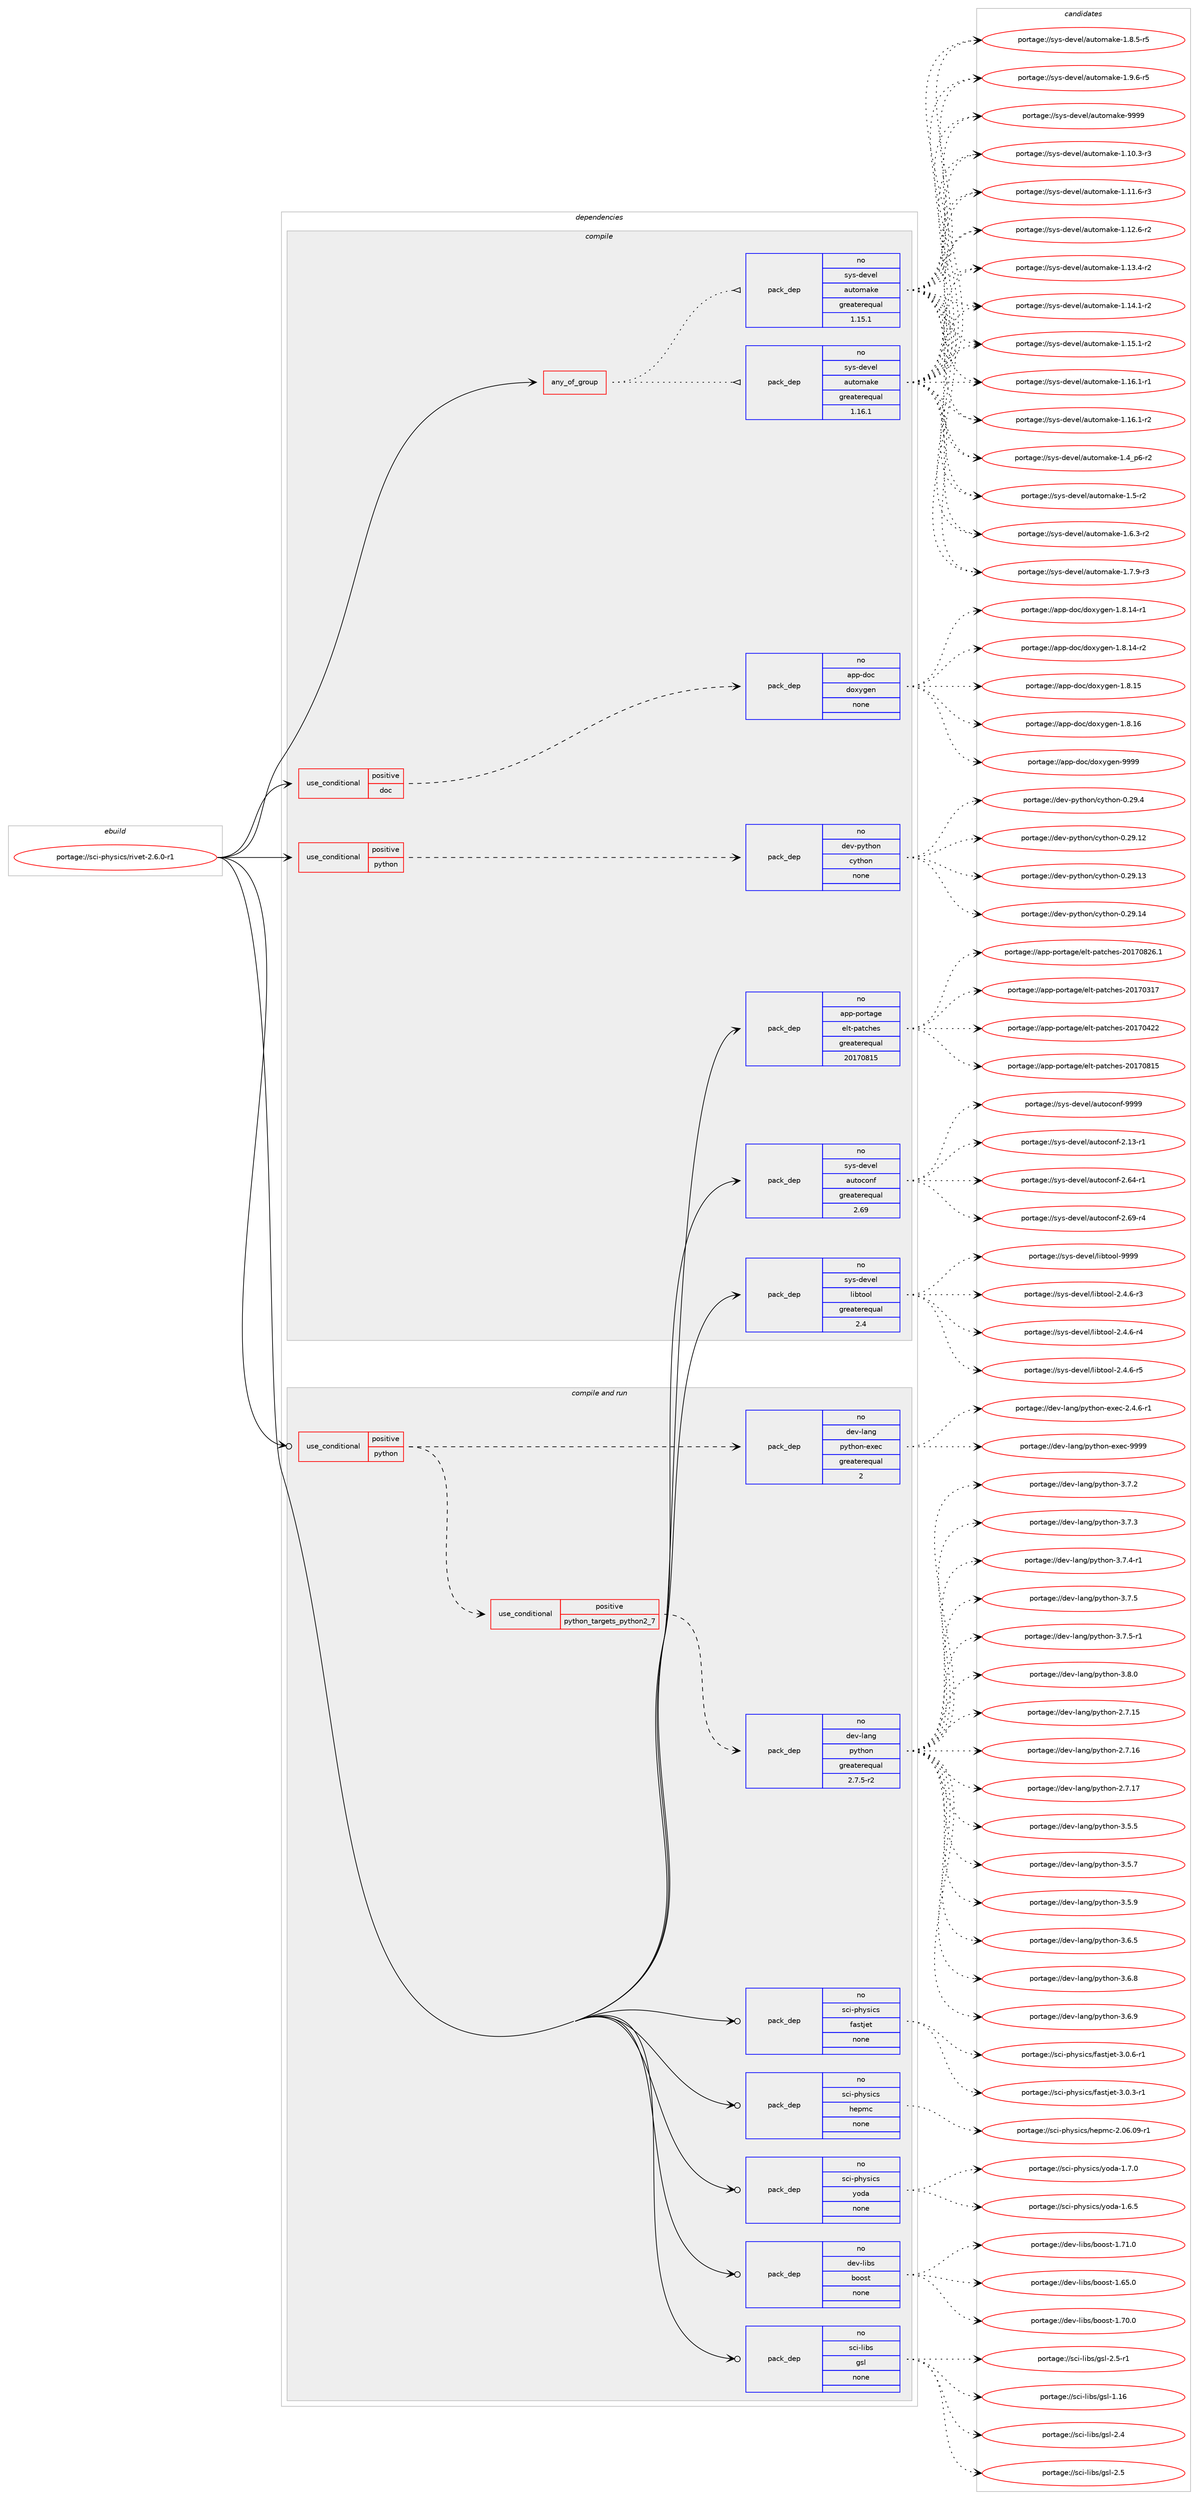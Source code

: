 digraph prolog {

# *************
# Graph options
# *************

newrank=true;
concentrate=true;
compound=true;
graph [rankdir=LR,fontname=Helvetica,fontsize=10,ranksep=1.5];#, ranksep=2.5, nodesep=0.2];
edge  [arrowhead=vee];
node  [fontname=Helvetica,fontsize=10];

# **********
# The ebuild
# **********

subgraph cluster_leftcol {
color=gray;
rank=same;
label=<<i>ebuild</i>>;
id [label="portage://sci-physics/rivet-2.6.0-r1", color=red, width=4, href="../sci-physics/rivet-2.6.0-r1.svg"];
}

# ****************
# The dependencies
# ****************

subgraph cluster_midcol {
color=gray;
label=<<i>dependencies</i>>;
subgraph cluster_compile {
fillcolor="#eeeeee";
style=filled;
label=<<i>compile</i>>;
subgraph any6548 {
dependency397122 [label=<<TABLE BORDER="0" CELLBORDER="1" CELLSPACING="0" CELLPADDING="4"><TR><TD CELLPADDING="10">any_of_group</TD></TR></TABLE>>, shape=none, color=red];subgraph pack292123 {
dependency397123 [label=<<TABLE BORDER="0" CELLBORDER="1" CELLSPACING="0" CELLPADDING="4" WIDTH="220"><TR><TD ROWSPAN="6" CELLPADDING="30">pack_dep</TD></TR><TR><TD WIDTH="110">no</TD></TR><TR><TD>sys-devel</TD></TR><TR><TD>automake</TD></TR><TR><TD>greaterequal</TD></TR><TR><TD>1.16.1</TD></TR></TABLE>>, shape=none, color=blue];
}
dependency397122:e -> dependency397123:w [weight=20,style="dotted",arrowhead="oinv"];
subgraph pack292124 {
dependency397124 [label=<<TABLE BORDER="0" CELLBORDER="1" CELLSPACING="0" CELLPADDING="4" WIDTH="220"><TR><TD ROWSPAN="6" CELLPADDING="30">pack_dep</TD></TR><TR><TD WIDTH="110">no</TD></TR><TR><TD>sys-devel</TD></TR><TR><TD>automake</TD></TR><TR><TD>greaterequal</TD></TR><TR><TD>1.15.1</TD></TR></TABLE>>, shape=none, color=blue];
}
dependency397122:e -> dependency397124:w [weight=20,style="dotted",arrowhead="oinv"];
}
id:e -> dependency397122:w [weight=20,style="solid",arrowhead="vee"];
subgraph cond98244 {
dependency397125 [label=<<TABLE BORDER="0" CELLBORDER="1" CELLSPACING="0" CELLPADDING="4"><TR><TD ROWSPAN="3" CELLPADDING="10">use_conditional</TD></TR><TR><TD>positive</TD></TR><TR><TD>doc</TD></TR></TABLE>>, shape=none, color=red];
subgraph pack292125 {
dependency397126 [label=<<TABLE BORDER="0" CELLBORDER="1" CELLSPACING="0" CELLPADDING="4" WIDTH="220"><TR><TD ROWSPAN="6" CELLPADDING="30">pack_dep</TD></TR><TR><TD WIDTH="110">no</TD></TR><TR><TD>app-doc</TD></TR><TR><TD>doxygen</TD></TR><TR><TD>none</TD></TR><TR><TD></TD></TR></TABLE>>, shape=none, color=blue];
}
dependency397125:e -> dependency397126:w [weight=20,style="dashed",arrowhead="vee"];
}
id:e -> dependency397125:w [weight=20,style="solid",arrowhead="vee"];
subgraph cond98245 {
dependency397127 [label=<<TABLE BORDER="0" CELLBORDER="1" CELLSPACING="0" CELLPADDING="4"><TR><TD ROWSPAN="3" CELLPADDING="10">use_conditional</TD></TR><TR><TD>positive</TD></TR><TR><TD>python</TD></TR></TABLE>>, shape=none, color=red];
subgraph pack292126 {
dependency397128 [label=<<TABLE BORDER="0" CELLBORDER="1" CELLSPACING="0" CELLPADDING="4" WIDTH="220"><TR><TD ROWSPAN="6" CELLPADDING="30">pack_dep</TD></TR><TR><TD WIDTH="110">no</TD></TR><TR><TD>dev-python</TD></TR><TR><TD>cython</TD></TR><TR><TD>none</TD></TR><TR><TD></TD></TR></TABLE>>, shape=none, color=blue];
}
dependency397127:e -> dependency397128:w [weight=20,style="dashed",arrowhead="vee"];
}
id:e -> dependency397127:w [weight=20,style="solid",arrowhead="vee"];
subgraph pack292127 {
dependency397129 [label=<<TABLE BORDER="0" CELLBORDER="1" CELLSPACING="0" CELLPADDING="4" WIDTH="220"><TR><TD ROWSPAN="6" CELLPADDING="30">pack_dep</TD></TR><TR><TD WIDTH="110">no</TD></TR><TR><TD>app-portage</TD></TR><TR><TD>elt-patches</TD></TR><TR><TD>greaterequal</TD></TR><TR><TD>20170815</TD></TR></TABLE>>, shape=none, color=blue];
}
id:e -> dependency397129:w [weight=20,style="solid",arrowhead="vee"];
subgraph pack292128 {
dependency397130 [label=<<TABLE BORDER="0" CELLBORDER="1" CELLSPACING="0" CELLPADDING="4" WIDTH="220"><TR><TD ROWSPAN="6" CELLPADDING="30">pack_dep</TD></TR><TR><TD WIDTH="110">no</TD></TR><TR><TD>sys-devel</TD></TR><TR><TD>autoconf</TD></TR><TR><TD>greaterequal</TD></TR><TR><TD>2.69</TD></TR></TABLE>>, shape=none, color=blue];
}
id:e -> dependency397130:w [weight=20,style="solid",arrowhead="vee"];
subgraph pack292129 {
dependency397131 [label=<<TABLE BORDER="0" CELLBORDER="1" CELLSPACING="0" CELLPADDING="4" WIDTH="220"><TR><TD ROWSPAN="6" CELLPADDING="30">pack_dep</TD></TR><TR><TD WIDTH="110">no</TD></TR><TR><TD>sys-devel</TD></TR><TR><TD>libtool</TD></TR><TR><TD>greaterequal</TD></TR><TR><TD>2.4</TD></TR></TABLE>>, shape=none, color=blue];
}
id:e -> dependency397131:w [weight=20,style="solid",arrowhead="vee"];
}
subgraph cluster_compileandrun {
fillcolor="#eeeeee";
style=filled;
label=<<i>compile and run</i>>;
subgraph cond98246 {
dependency397132 [label=<<TABLE BORDER="0" CELLBORDER="1" CELLSPACING="0" CELLPADDING="4"><TR><TD ROWSPAN="3" CELLPADDING="10">use_conditional</TD></TR><TR><TD>positive</TD></TR><TR><TD>python</TD></TR></TABLE>>, shape=none, color=red];
subgraph cond98247 {
dependency397133 [label=<<TABLE BORDER="0" CELLBORDER="1" CELLSPACING="0" CELLPADDING="4"><TR><TD ROWSPAN="3" CELLPADDING="10">use_conditional</TD></TR><TR><TD>positive</TD></TR><TR><TD>python_targets_python2_7</TD></TR></TABLE>>, shape=none, color=red];
subgraph pack292130 {
dependency397134 [label=<<TABLE BORDER="0" CELLBORDER="1" CELLSPACING="0" CELLPADDING="4" WIDTH="220"><TR><TD ROWSPAN="6" CELLPADDING="30">pack_dep</TD></TR><TR><TD WIDTH="110">no</TD></TR><TR><TD>dev-lang</TD></TR><TR><TD>python</TD></TR><TR><TD>greaterequal</TD></TR><TR><TD>2.7.5-r2</TD></TR></TABLE>>, shape=none, color=blue];
}
dependency397133:e -> dependency397134:w [weight=20,style="dashed",arrowhead="vee"];
}
dependency397132:e -> dependency397133:w [weight=20,style="dashed",arrowhead="vee"];
subgraph pack292131 {
dependency397135 [label=<<TABLE BORDER="0" CELLBORDER="1" CELLSPACING="0" CELLPADDING="4" WIDTH="220"><TR><TD ROWSPAN="6" CELLPADDING="30">pack_dep</TD></TR><TR><TD WIDTH="110">no</TD></TR><TR><TD>dev-lang</TD></TR><TR><TD>python-exec</TD></TR><TR><TD>greaterequal</TD></TR><TR><TD>2</TD></TR></TABLE>>, shape=none, color=blue];
}
dependency397132:e -> dependency397135:w [weight=20,style="dashed",arrowhead="vee"];
}
id:e -> dependency397132:w [weight=20,style="solid",arrowhead="odotvee"];
subgraph pack292132 {
dependency397136 [label=<<TABLE BORDER="0" CELLBORDER="1" CELLSPACING="0" CELLPADDING="4" WIDTH="220"><TR><TD ROWSPAN="6" CELLPADDING="30">pack_dep</TD></TR><TR><TD WIDTH="110">no</TD></TR><TR><TD>dev-libs</TD></TR><TR><TD>boost</TD></TR><TR><TD>none</TD></TR><TR><TD></TD></TR></TABLE>>, shape=none, color=blue];
}
id:e -> dependency397136:w [weight=20,style="solid",arrowhead="odotvee"];
subgraph pack292133 {
dependency397137 [label=<<TABLE BORDER="0" CELLBORDER="1" CELLSPACING="0" CELLPADDING="4" WIDTH="220"><TR><TD ROWSPAN="6" CELLPADDING="30">pack_dep</TD></TR><TR><TD WIDTH="110">no</TD></TR><TR><TD>sci-libs</TD></TR><TR><TD>gsl</TD></TR><TR><TD>none</TD></TR><TR><TD></TD></TR></TABLE>>, shape=none, color=blue];
}
id:e -> dependency397137:w [weight=20,style="solid",arrowhead="odotvee"];
subgraph pack292134 {
dependency397138 [label=<<TABLE BORDER="0" CELLBORDER="1" CELLSPACING="0" CELLPADDING="4" WIDTH="220"><TR><TD ROWSPAN="6" CELLPADDING="30">pack_dep</TD></TR><TR><TD WIDTH="110">no</TD></TR><TR><TD>sci-physics</TD></TR><TR><TD>fastjet</TD></TR><TR><TD>none</TD></TR><TR><TD></TD></TR></TABLE>>, shape=none, color=blue];
}
id:e -> dependency397138:w [weight=20,style="solid",arrowhead="odotvee"];
subgraph pack292135 {
dependency397139 [label=<<TABLE BORDER="0" CELLBORDER="1" CELLSPACING="0" CELLPADDING="4" WIDTH="220"><TR><TD ROWSPAN="6" CELLPADDING="30">pack_dep</TD></TR><TR><TD WIDTH="110">no</TD></TR><TR><TD>sci-physics</TD></TR><TR><TD>hepmc</TD></TR><TR><TD>none</TD></TR><TR><TD></TD></TR></TABLE>>, shape=none, color=blue];
}
id:e -> dependency397139:w [weight=20,style="solid",arrowhead="odotvee"];
subgraph pack292136 {
dependency397140 [label=<<TABLE BORDER="0" CELLBORDER="1" CELLSPACING="0" CELLPADDING="4" WIDTH="220"><TR><TD ROWSPAN="6" CELLPADDING="30">pack_dep</TD></TR><TR><TD WIDTH="110">no</TD></TR><TR><TD>sci-physics</TD></TR><TR><TD>yoda</TD></TR><TR><TD>none</TD></TR><TR><TD></TD></TR></TABLE>>, shape=none, color=blue];
}
id:e -> dependency397140:w [weight=20,style="solid",arrowhead="odotvee"];
}
subgraph cluster_run {
fillcolor="#eeeeee";
style=filled;
label=<<i>run</i>>;
}
}

# **************
# The candidates
# **************

subgraph cluster_choices {
rank=same;
color=gray;
label=<<i>candidates</i>>;

subgraph choice292123 {
color=black;
nodesep=1;
choiceportage11512111545100101118101108479711711611110997107101454946494846514511451 [label="portage://sys-devel/automake-1.10.3-r3", color=red, width=4,href="../sys-devel/automake-1.10.3-r3.svg"];
choiceportage11512111545100101118101108479711711611110997107101454946494946544511451 [label="portage://sys-devel/automake-1.11.6-r3", color=red, width=4,href="../sys-devel/automake-1.11.6-r3.svg"];
choiceportage11512111545100101118101108479711711611110997107101454946495046544511450 [label="portage://sys-devel/automake-1.12.6-r2", color=red, width=4,href="../sys-devel/automake-1.12.6-r2.svg"];
choiceportage11512111545100101118101108479711711611110997107101454946495146524511450 [label="portage://sys-devel/automake-1.13.4-r2", color=red, width=4,href="../sys-devel/automake-1.13.4-r2.svg"];
choiceportage11512111545100101118101108479711711611110997107101454946495246494511450 [label="portage://sys-devel/automake-1.14.1-r2", color=red, width=4,href="../sys-devel/automake-1.14.1-r2.svg"];
choiceportage11512111545100101118101108479711711611110997107101454946495346494511450 [label="portage://sys-devel/automake-1.15.1-r2", color=red, width=4,href="../sys-devel/automake-1.15.1-r2.svg"];
choiceportage11512111545100101118101108479711711611110997107101454946495446494511449 [label="portage://sys-devel/automake-1.16.1-r1", color=red, width=4,href="../sys-devel/automake-1.16.1-r1.svg"];
choiceportage11512111545100101118101108479711711611110997107101454946495446494511450 [label="portage://sys-devel/automake-1.16.1-r2", color=red, width=4,href="../sys-devel/automake-1.16.1-r2.svg"];
choiceportage115121115451001011181011084797117116111109971071014549465295112544511450 [label="portage://sys-devel/automake-1.4_p6-r2", color=red, width=4,href="../sys-devel/automake-1.4_p6-r2.svg"];
choiceportage11512111545100101118101108479711711611110997107101454946534511450 [label="portage://sys-devel/automake-1.5-r2", color=red, width=4,href="../sys-devel/automake-1.5-r2.svg"];
choiceportage115121115451001011181011084797117116111109971071014549465446514511450 [label="portage://sys-devel/automake-1.6.3-r2", color=red, width=4,href="../sys-devel/automake-1.6.3-r2.svg"];
choiceportage115121115451001011181011084797117116111109971071014549465546574511451 [label="portage://sys-devel/automake-1.7.9-r3", color=red, width=4,href="../sys-devel/automake-1.7.9-r3.svg"];
choiceportage115121115451001011181011084797117116111109971071014549465646534511453 [label="portage://sys-devel/automake-1.8.5-r5", color=red, width=4,href="../sys-devel/automake-1.8.5-r5.svg"];
choiceportage115121115451001011181011084797117116111109971071014549465746544511453 [label="portage://sys-devel/automake-1.9.6-r5", color=red, width=4,href="../sys-devel/automake-1.9.6-r5.svg"];
choiceportage115121115451001011181011084797117116111109971071014557575757 [label="portage://sys-devel/automake-9999", color=red, width=4,href="../sys-devel/automake-9999.svg"];
dependency397123:e -> choiceportage11512111545100101118101108479711711611110997107101454946494846514511451:w [style=dotted,weight="100"];
dependency397123:e -> choiceportage11512111545100101118101108479711711611110997107101454946494946544511451:w [style=dotted,weight="100"];
dependency397123:e -> choiceportage11512111545100101118101108479711711611110997107101454946495046544511450:w [style=dotted,weight="100"];
dependency397123:e -> choiceportage11512111545100101118101108479711711611110997107101454946495146524511450:w [style=dotted,weight="100"];
dependency397123:e -> choiceportage11512111545100101118101108479711711611110997107101454946495246494511450:w [style=dotted,weight="100"];
dependency397123:e -> choiceportage11512111545100101118101108479711711611110997107101454946495346494511450:w [style=dotted,weight="100"];
dependency397123:e -> choiceportage11512111545100101118101108479711711611110997107101454946495446494511449:w [style=dotted,weight="100"];
dependency397123:e -> choiceportage11512111545100101118101108479711711611110997107101454946495446494511450:w [style=dotted,weight="100"];
dependency397123:e -> choiceportage115121115451001011181011084797117116111109971071014549465295112544511450:w [style=dotted,weight="100"];
dependency397123:e -> choiceportage11512111545100101118101108479711711611110997107101454946534511450:w [style=dotted,weight="100"];
dependency397123:e -> choiceportage115121115451001011181011084797117116111109971071014549465446514511450:w [style=dotted,weight="100"];
dependency397123:e -> choiceportage115121115451001011181011084797117116111109971071014549465546574511451:w [style=dotted,weight="100"];
dependency397123:e -> choiceportage115121115451001011181011084797117116111109971071014549465646534511453:w [style=dotted,weight="100"];
dependency397123:e -> choiceportage115121115451001011181011084797117116111109971071014549465746544511453:w [style=dotted,weight="100"];
dependency397123:e -> choiceportage115121115451001011181011084797117116111109971071014557575757:w [style=dotted,weight="100"];
}
subgraph choice292124 {
color=black;
nodesep=1;
choiceportage11512111545100101118101108479711711611110997107101454946494846514511451 [label="portage://sys-devel/automake-1.10.3-r3", color=red, width=4,href="../sys-devel/automake-1.10.3-r3.svg"];
choiceportage11512111545100101118101108479711711611110997107101454946494946544511451 [label="portage://sys-devel/automake-1.11.6-r3", color=red, width=4,href="../sys-devel/automake-1.11.6-r3.svg"];
choiceportage11512111545100101118101108479711711611110997107101454946495046544511450 [label="portage://sys-devel/automake-1.12.6-r2", color=red, width=4,href="../sys-devel/automake-1.12.6-r2.svg"];
choiceportage11512111545100101118101108479711711611110997107101454946495146524511450 [label="portage://sys-devel/automake-1.13.4-r2", color=red, width=4,href="../sys-devel/automake-1.13.4-r2.svg"];
choiceportage11512111545100101118101108479711711611110997107101454946495246494511450 [label="portage://sys-devel/automake-1.14.1-r2", color=red, width=4,href="../sys-devel/automake-1.14.1-r2.svg"];
choiceportage11512111545100101118101108479711711611110997107101454946495346494511450 [label="portage://sys-devel/automake-1.15.1-r2", color=red, width=4,href="../sys-devel/automake-1.15.1-r2.svg"];
choiceportage11512111545100101118101108479711711611110997107101454946495446494511449 [label="portage://sys-devel/automake-1.16.1-r1", color=red, width=4,href="../sys-devel/automake-1.16.1-r1.svg"];
choiceportage11512111545100101118101108479711711611110997107101454946495446494511450 [label="portage://sys-devel/automake-1.16.1-r2", color=red, width=4,href="../sys-devel/automake-1.16.1-r2.svg"];
choiceportage115121115451001011181011084797117116111109971071014549465295112544511450 [label="portage://sys-devel/automake-1.4_p6-r2", color=red, width=4,href="../sys-devel/automake-1.4_p6-r2.svg"];
choiceportage11512111545100101118101108479711711611110997107101454946534511450 [label="portage://sys-devel/automake-1.5-r2", color=red, width=4,href="../sys-devel/automake-1.5-r2.svg"];
choiceportage115121115451001011181011084797117116111109971071014549465446514511450 [label="portage://sys-devel/automake-1.6.3-r2", color=red, width=4,href="../sys-devel/automake-1.6.3-r2.svg"];
choiceportage115121115451001011181011084797117116111109971071014549465546574511451 [label="portage://sys-devel/automake-1.7.9-r3", color=red, width=4,href="../sys-devel/automake-1.7.9-r3.svg"];
choiceportage115121115451001011181011084797117116111109971071014549465646534511453 [label="portage://sys-devel/automake-1.8.5-r5", color=red, width=4,href="../sys-devel/automake-1.8.5-r5.svg"];
choiceportage115121115451001011181011084797117116111109971071014549465746544511453 [label="portage://sys-devel/automake-1.9.6-r5", color=red, width=4,href="../sys-devel/automake-1.9.6-r5.svg"];
choiceportage115121115451001011181011084797117116111109971071014557575757 [label="portage://sys-devel/automake-9999", color=red, width=4,href="../sys-devel/automake-9999.svg"];
dependency397124:e -> choiceportage11512111545100101118101108479711711611110997107101454946494846514511451:w [style=dotted,weight="100"];
dependency397124:e -> choiceportage11512111545100101118101108479711711611110997107101454946494946544511451:w [style=dotted,weight="100"];
dependency397124:e -> choiceportage11512111545100101118101108479711711611110997107101454946495046544511450:w [style=dotted,weight="100"];
dependency397124:e -> choiceportage11512111545100101118101108479711711611110997107101454946495146524511450:w [style=dotted,weight="100"];
dependency397124:e -> choiceportage11512111545100101118101108479711711611110997107101454946495246494511450:w [style=dotted,weight="100"];
dependency397124:e -> choiceportage11512111545100101118101108479711711611110997107101454946495346494511450:w [style=dotted,weight="100"];
dependency397124:e -> choiceportage11512111545100101118101108479711711611110997107101454946495446494511449:w [style=dotted,weight="100"];
dependency397124:e -> choiceportage11512111545100101118101108479711711611110997107101454946495446494511450:w [style=dotted,weight="100"];
dependency397124:e -> choiceportage115121115451001011181011084797117116111109971071014549465295112544511450:w [style=dotted,weight="100"];
dependency397124:e -> choiceportage11512111545100101118101108479711711611110997107101454946534511450:w [style=dotted,weight="100"];
dependency397124:e -> choiceportage115121115451001011181011084797117116111109971071014549465446514511450:w [style=dotted,weight="100"];
dependency397124:e -> choiceportage115121115451001011181011084797117116111109971071014549465546574511451:w [style=dotted,weight="100"];
dependency397124:e -> choiceportage115121115451001011181011084797117116111109971071014549465646534511453:w [style=dotted,weight="100"];
dependency397124:e -> choiceportage115121115451001011181011084797117116111109971071014549465746544511453:w [style=dotted,weight="100"];
dependency397124:e -> choiceportage115121115451001011181011084797117116111109971071014557575757:w [style=dotted,weight="100"];
}
subgraph choice292125 {
color=black;
nodesep=1;
choiceportage97112112451001119947100111120121103101110454946564649524511449 [label="portage://app-doc/doxygen-1.8.14-r1", color=red, width=4,href="../app-doc/doxygen-1.8.14-r1.svg"];
choiceportage97112112451001119947100111120121103101110454946564649524511450 [label="portage://app-doc/doxygen-1.8.14-r2", color=red, width=4,href="../app-doc/doxygen-1.8.14-r2.svg"];
choiceportage9711211245100111994710011112012110310111045494656464953 [label="portage://app-doc/doxygen-1.8.15", color=red, width=4,href="../app-doc/doxygen-1.8.15.svg"];
choiceportage9711211245100111994710011112012110310111045494656464954 [label="portage://app-doc/doxygen-1.8.16", color=red, width=4,href="../app-doc/doxygen-1.8.16.svg"];
choiceportage971121124510011199471001111201211031011104557575757 [label="portage://app-doc/doxygen-9999", color=red, width=4,href="../app-doc/doxygen-9999.svg"];
dependency397126:e -> choiceportage97112112451001119947100111120121103101110454946564649524511449:w [style=dotted,weight="100"];
dependency397126:e -> choiceportage97112112451001119947100111120121103101110454946564649524511450:w [style=dotted,weight="100"];
dependency397126:e -> choiceportage9711211245100111994710011112012110310111045494656464953:w [style=dotted,weight="100"];
dependency397126:e -> choiceportage9711211245100111994710011112012110310111045494656464954:w [style=dotted,weight="100"];
dependency397126:e -> choiceportage971121124510011199471001111201211031011104557575757:w [style=dotted,weight="100"];
}
subgraph choice292126 {
color=black;
nodesep=1;
choiceportage1001011184511212111610411111047991211161041111104548465057464950 [label="portage://dev-python/cython-0.29.12", color=red, width=4,href="../dev-python/cython-0.29.12.svg"];
choiceportage1001011184511212111610411111047991211161041111104548465057464951 [label="portage://dev-python/cython-0.29.13", color=red, width=4,href="../dev-python/cython-0.29.13.svg"];
choiceportage1001011184511212111610411111047991211161041111104548465057464952 [label="portage://dev-python/cython-0.29.14", color=red, width=4,href="../dev-python/cython-0.29.14.svg"];
choiceportage10010111845112121116104111110479912111610411111045484650574652 [label="portage://dev-python/cython-0.29.4", color=red, width=4,href="../dev-python/cython-0.29.4.svg"];
dependency397128:e -> choiceportage1001011184511212111610411111047991211161041111104548465057464950:w [style=dotted,weight="100"];
dependency397128:e -> choiceportage1001011184511212111610411111047991211161041111104548465057464951:w [style=dotted,weight="100"];
dependency397128:e -> choiceportage1001011184511212111610411111047991211161041111104548465057464952:w [style=dotted,weight="100"];
dependency397128:e -> choiceportage10010111845112121116104111110479912111610411111045484650574652:w [style=dotted,weight="100"];
}
subgraph choice292127 {
color=black;
nodesep=1;
choiceportage97112112451121111141169710310147101108116451129711699104101115455048495548514955 [label="portage://app-portage/elt-patches-20170317", color=red, width=4,href="../app-portage/elt-patches-20170317.svg"];
choiceportage97112112451121111141169710310147101108116451129711699104101115455048495548525050 [label="portage://app-portage/elt-patches-20170422", color=red, width=4,href="../app-portage/elt-patches-20170422.svg"];
choiceportage97112112451121111141169710310147101108116451129711699104101115455048495548564953 [label="portage://app-portage/elt-patches-20170815", color=red, width=4,href="../app-portage/elt-patches-20170815.svg"];
choiceportage971121124511211111411697103101471011081164511297116991041011154550484955485650544649 [label="portage://app-portage/elt-patches-20170826.1", color=red, width=4,href="../app-portage/elt-patches-20170826.1.svg"];
dependency397129:e -> choiceportage97112112451121111141169710310147101108116451129711699104101115455048495548514955:w [style=dotted,weight="100"];
dependency397129:e -> choiceportage97112112451121111141169710310147101108116451129711699104101115455048495548525050:w [style=dotted,weight="100"];
dependency397129:e -> choiceportage97112112451121111141169710310147101108116451129711699104101115455048495548564953:w [style=dotted,weight="100"];
dependency397129:e -> choiceportage971121124511211111411697103101471011081164511297116991041011154550484955485650544649:w [style=dotted,weight="100"];
}
subgraph choice292128 {
color=black;
nodesep=1;
choiceportage1151211154510010111810110847971171161119911111010245504649514511449 [label="portage://sys-devel/autoconf-2.13-r1", color=red, width=4,href="../sys-devel/autoconf-2.13-r1.svg"];
choiceportage1151211154510010111810110847971171161119911111010245504654524511449 [label="portage://sys-devel/autoconf-2.64-r1", color=red, width=4,href="../sys-devel/autoconf-2.64-r1.svg"];
choiceportage1151211154510010111810110847971171161119911111010245504654574511452 [label="portage://sys-devel/autoconf-2.69-r4", color=red, width=4,href="../sys-devel/autoconf-2.69-r4.svg"];
choiceportage115121115451001011181011084797117116111991111101024557575757 [label="portage://sys-devel/autoconf-9999", color=red, width=4,href="../sys-devel/autoconf-9999.svg"];
dependency397130:e -> choiceportage1151211154510010111810110847971171161119911111010245504649514511449:w [style=dotted,weight="100"];
dependency397130:e -> choiceportage1151211154510010111810110847971171161119911111010245504654524511449:w [style=dotted,weight="100"];
dependency397130:e -> choiceportage1151211154510010111810110847971171161119911111010245504654574511452:w [style=dotted,weight="100"];
dependency397130:e -> choiceportage115121115451001011181011084797117116111991111101024557575757:w [style=dotted,weight="100"];
}
subgraph choice292129 {
color=black;
nodesep=1;
choiceportage1151211154510010111810110847108105981161111111084550465246544511451 [label="portage://sys-devel/libtool-2.4.6-r3", color=red, width=4,href="../sys-devel/libtool-2.4.6-r3.svg"];
choiceportage1151211154510010111810110847108105981161111111084550465246544511452 [label="portage://sys-devel/libtool-2.4.6-r4", color=red, width=4,href="../sys-devel/libtool-2.4.6-r4.svg"];
choiceportage1151211154510010111810110847108105981161111111084550465246544511453 [label="portage://sys-devel/libtool-2.4.6-r5", color=red, width=4,href="../sys-devel/libtool-2.4.6-r5.svg"];
choiceportage1151211154510010111810110847108105981161111111084557575757 [label="portage://sys-devel/libtool-9999", color=red, width=4,href="../sys-devel/libtool-9999.svg"];
dependency397131:e -> choiceportage1151211154510010111810110847108105981161111111084550465246544511451:w [style=dotted,weight="100"];
dependency397131:e -> choiceportage1151211154510010111810110847108105981161111111084550465246544511452:w [style=dotted,weight="100"];
dependency397131:e -> choiceportage1151211154510010111810110847108105981161111111084550465246544511453:w [style=dotted,weight="100"];
dependency397131:e -> choiceportage1151211154510010111810110847108105981161111111084557575757:w [style=dotted,weight="100"];
}
subgraph choice292130 {
color=black;
nodesep=1;
choiceportage10010111845108971101034711212111610411111045504655464953 [label="portage://dev-lang/python-2.7.15", color=red, width=4,href="../dev-lang/python-2.7.15.svg"];
choiceportage10010111845108971101034711212111610411111045504655464954 [label="portage://dev-lang/python-2.7.16", color=red, width=4,href="../dev-lang/python-2.7.16.svg"];
choiceportage10010111845108971101034711212111610411111045504655464955 [label="portage://dev-lang/python-2.7.17", color=red, width=4,href="../dev-lang/python-2.7.17.svg"];
choiceportage100101118451089711010347112121116104111110455146534653 [label="portage://dev-lang/python-3.5.5", color=red, width=4,href="../dev-lang/python-3.5.5.svg"];
choiceportage100101118451089711010347112121116104111110455146534655 [label="portage://dev-lang/python-3.5.7", color=red, width=4,href="../dev-lang/python-3.5.7.svg"];
choiceportage100101118451089711010347112121116104111110455146534657 [label="portage://dev-lang/python-3.5.9", color=red, width=4,href="../dev-lang/python-3.5.9.svg"];
choiceportage100101118451089711010347112121116104111110455146544653 [label="portage://dev-lang/python-3.6.5", color=red, width=4,href="../dev-lang/python-3.6.5.svg"];
choiceportage100101118451089711010347112121116104111110455146544656 [label="portage://dev-lang/python-3.6.8", color=red, width=4,href="../dev-lang/python-3.6.8.svg"];
choiceportage100101118451089711010347112121116104111110455146544657 [label="portage://dev-lang/python-3.6.9", color=red, width=4,href="../dev-lang/python-3.6.9.svg"];
choiceportage100101118451089711010347112121116104111110455146554650 [label="portage://dev-lang/python-3.7.2", color=red, width=4,href="../dev-lang/python-3.7.2.svg"];
choiceportage100101118451089711010347112121116104111110455146554651 [label="portage://dev-lang/python-3.7.3", color=red, width=4,href="../dev-lang/python-3.7.3.svg"];
choiceportage1001011184510897110103471121211161041111104551465546524511449 [label="portage://dev-lang/python-3.7.4-r1", color=red, width=4,href="../dev-lang/python-3.7.4-r1.svg"];
choiceportage100101118451089711010347112121116104111110455146554653 [label="portage://dev-lang/python-3.7.5", color=red, width=4,href="../dev-lang/python-3.7.5.svg"];
choiceportage1001011184510897110103471121211161041111104551465546534511449 [label="portage://dev-lang/python-3.7.5-r1", color=red, width=4,href="../dev-lang/python-3.7.5-r1.svg"];
choiceportage100101118451089711010347112121116104111110455146564648 [label="portage://dev-lang/python-3.8.0", color=red, width=4,href="../dev-lang/python-3.8.0.svg"];
dependency397134:e -> choiceportage10010111845108971101034711212111610411111045504655464953:w [style=dotted,weight="100"];
dependency397134:e -> choiceportage10010111845108971101034711212111610411111045504655464954:w [style=dotted,weight="100"];
dependency397134:e -> choiceportage10010111845108971101034711212111610411111045504655464955:w [style=dotted,weight="100"];
dependency397134:e -> choiceportage100101118451089711010347112121116104111110455146534653:w [style=dotted,weight="100"];
dependency397134:e -> choiceportage100101118451089711010347112121116104111110455146534655:w [style=dotted,weight="100"];
dependency397134:e -> choiceportage100101118451089711010347112121116104111110455146534657:w [style=dotted,weight="100"];
dependency397134:e -> choiceportage100101118451089711010347112121116104111110455146544653:w [style=dotted,weight="100"];
dependency397134:e -> choiceportage100101118451089711010347112121116104111110455146544656:w [style=dotted,weight="100"];
dependency397134:e -> choiceportage100101118451089711010347112121116104111110455146544657:w [style=dotted,weight="100"];
dependency397134:e -> choiceportage100101118451089711010347112121116104111110455146554650:w [style=dotted,weight="100"];
dependency397134:e -> choiceportage100101118451089711010347112121116104111110455146554651:w [style=dotted,weight="100"];
dependency397134:e -> choiceportage1001011184510897110103471121211161041111104551465546524511449:w [style=dotted,weight="100"];
dependency397134:e -> choiceportage100101118451089711010347112121116104111110455146554653:w [style=dotted,weight="100"];
dependency397134:e -> choiceportage1001011184510897110103471121211161041111104551465546534511449:w [style=dotted,weight="100"];
dependency397134:e -> choiceportage100101118451089711010347112121116104111110455146564648:w [style=dotted,weight="100"];
}
subgraph choice292131 {
color=black;
nodesep=1;
choiceportage10010111845108971101034711212111610411111045101120101994550465246544511449 [label="portage://dev-lang/python-exec-2.4.6-r1", color=red, width=4,href="../dev-lang/python-exec-2.4.6-r1.svg"];
choiceportage10010111845108971101034711212111610411111045101120101994557575757 [label="portage://dev-lang/python-exec-9999", color=red, width=4,href="../dev-lang/python-exec-9999.svg"];
dependency397135:e -> choiceportage10010111845108971101034711212111610411111045101120101994550465246544511449:w [style=dotted,weight="100"];
dependency397135:e -> choiceportage10010111845108971101034711212111610411111045101120101994557575757:w [style=dotted,weight="100"];
}
subgraph choice292132 {
color=black;
nodesep=1;
choiceportage1001011184510810598115479811111111511645494654534648 [label="portage://dev-libs/boost-1.65.0", color=red, width=4,href="../dev-libs/boost-1.65.0.svg"];
choiceportage1001011184510810598115479811111111511645494655484648 [label="portage://dev-libs/boost-1.70.0", color=red, width=4,href="../dev-libs/boost-1.70.0.svg"];
choiceportage1001011184510810598115479811111111511645494655494648 [label="portage://dev-libs/boost-1.71.0", color=red, width=4,href="../dev-libs/boost-1.71.0.svg"];
dependency397136:e -> choiceportage1001011184510810598115479811111111511645494654534648:w [style=dotted,weight="100"];
dependency397136:e -> choiceportage1001011184510810598115479811111111511645494655484648:w [style=dotted,weight="100"];
dependency397136:e -> choiceportage1001011184510810598115479811111111511645494655494648:w [style=dotted,weight="100"];
}
subgraph choice292133 {
color=black;
nodesep=1;
choiceportage115991054510810598115471031151084549464954 [label="portage://sci-libs/gsl-1.16", color=red, width=4,href="../sci-libs/gsl-1.16.svg"];
choiceportage1159910545108105981154710311510845504652 [label="portage://sci-libs/gsl-2.4", color=red, width=4,href="../sci-libs/gsl-2.4.svg"];
choiceportage1159910545108105981154710311510845504653 [label="portage://sci-libs/gsl-2.5", color=red, width=4,href="../sci-libs/gsl-2.5.svg"];
choiceportage11599105451081059811547103115108455046534511449 [label="portage://sci-libs/gsl-2.5-r1", color=red, width=4,href="../sci-libs/gsl-2.5-r1.svg"];
dependency397137:e -> choiceportage115991054510810598115471031151084549464954:w [style=dotted,weight="100"];
dependency397137:e -> choiceportage1159910545108105981154710311510845504652:w [style=dotted,weight="100"];
dependency397137:e -> choiceportage1159910545108105981154710311510845504653:w [style=dotted,weight="100"];
dependency397137:e -> choiceportage11599105451081059811547103115108455046534511449:w [style=dotted,weight="100"];
}
subgraph choice292134 {
color=black;
nodesep=1;
choiceportage11599105451121041211151059911547102971151161061011164551464846514511449 [label="portage://sci-physics/fastjet-3.0.3-r1", color=red, width=4,href="../sci-physics/fastjet-3.0.3-r1.svg"];
choiceportage11599105451121041211151059911547102971151161061011164551464846544511449 [label="portage://sci-physics/fastjet-3.0.6-r1", color=red, width=4,href="../sci-physics/fastjet-3.0.6-r1.svg"];
dependency397138:e -> choiceportage11599105451121041211151059911547102971151161061011164551464846514511449:w [style=dotted,weight="100"];
dependency397138:e -> choiceportage11599105451121041211151059911547102971151161061011164551464846544511449:w [style=dotted,weight="100"];
}
subgraph choice292135 {
color=black;
nodesep=1;
choiceportage115991054511210412111510599115471041011121099945504648544648574511449 [label="portage://sci-physics/hepmc-2.06.09-r1", color=red, width=4,href="../sci-physics/hepmc-2.06.09-r1.svg"];
dependency397139:e -> choiceportage115991054511210412111510599115471041011121099945504648544648574511449:w [style=dotted,weight="100"];
}
subgraph choice292136 {
color=black;
nodesep=1;
choiceportage1159910545112104121115105991154712111110097454946544653 [label="portage://sci-physics/yoda-1.6.5", color=red, width=4,href="../sci-physics/yoda-1.6.5.svg"];
choiceportage1159910545112104121115105991154712111110097454946554648 [label="portage://sci-physics/yoda-1.7.0", color=red, width=4,href="../sci-physics/yoda-1.7.0.svg"];
dependency397140:e -> choiceportage1159910545112104121115105991154712111110097454946544653:w [style=dotted,weight="100"];
dependency397140:e -> choiceportage1159910545112104121115105991154712111110097454946554648:w [style=dotted,weight="100"];
}
}

}
